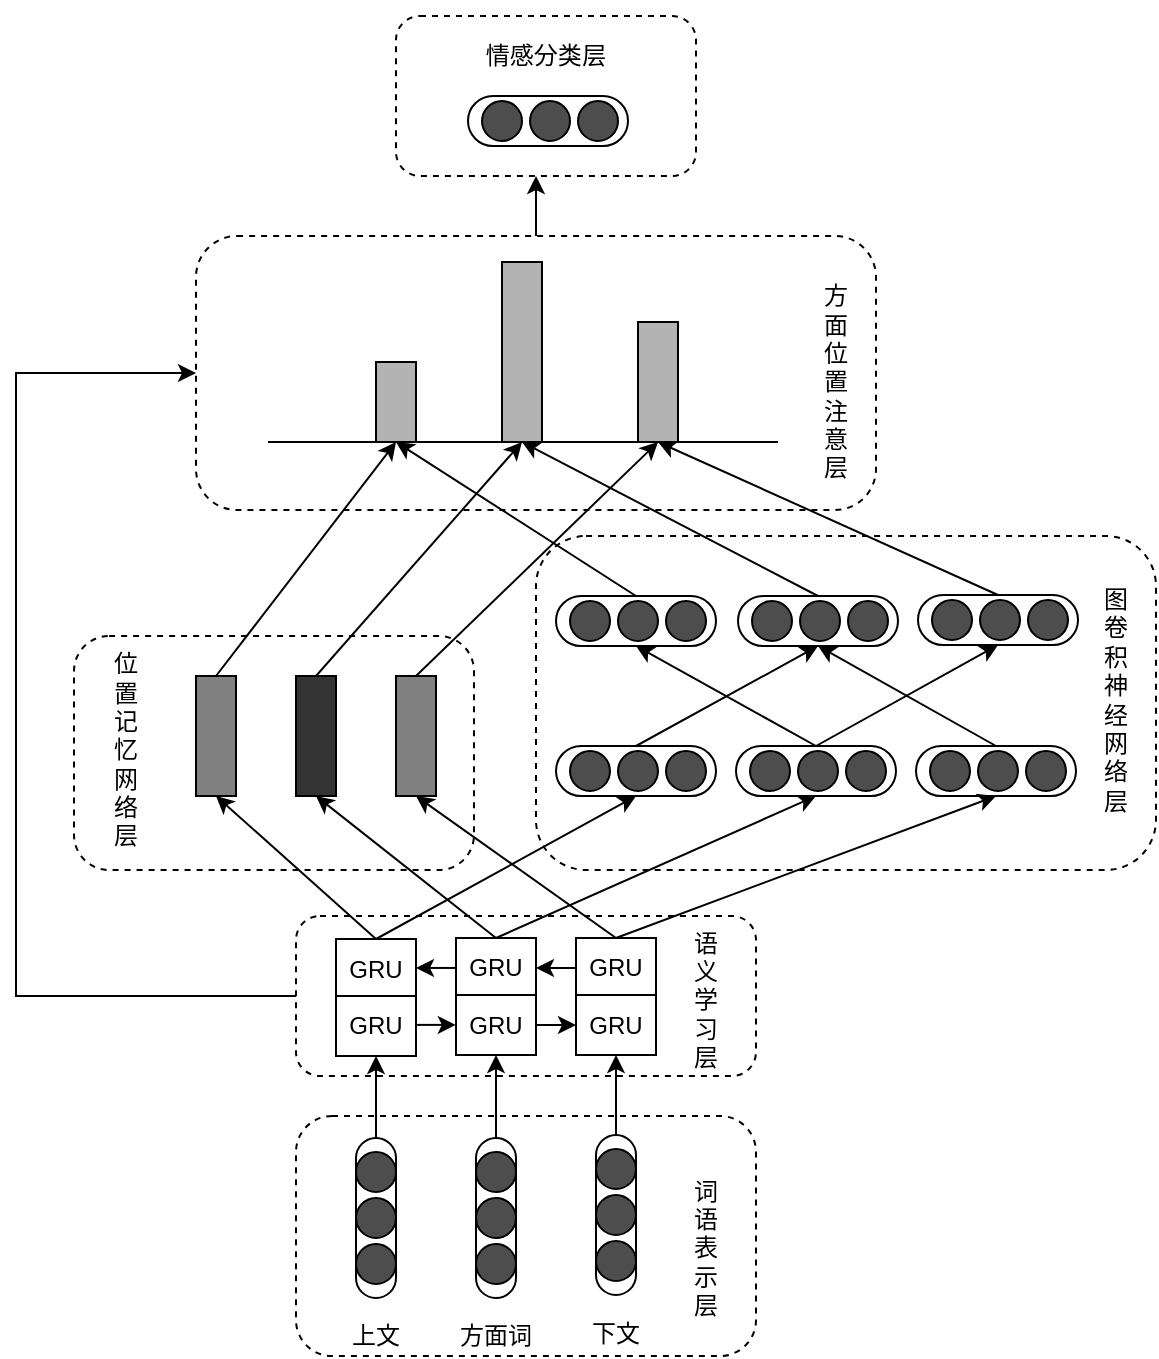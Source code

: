 <mxfile version="12.0.2" type="github" pages="1"><diagram id="tmXUNguIjeUi3-2M3EYm" name="Page-1"><mxGraphModel dx="491" dy="219" grid="1" gridSize="10" guides="1" tooltips="1" connect="1" arrows="1" fold="1" page="1" pageScale="1" pageWidth="827" pageHeight="1169" math="0" shadow="0"><root><mxCell id="0"/><mxCell id="1" parent="0"/><mxCell id="o_JJ_BRSxDDRQvjzPQoS-247" value="" style="rounded=1;whiteSpace=wrap;html=1;fillColor=#FFFFFF;dashed=1;" parent="1" vertex="1"><mxGeometry x="350" y="440" width="150" height="80" as="geometry"/></mxCell><mxCell id="o_JJ_BRSxDDRQvjzPQoS-55" value="" style="rounded=1;whiteSpace=wrap;html=1;fillColor=#FFFFFF;dashed=1;" parent="1" vertex="1"><mxGeometry x="300" y="990" width="230" height="120" as="geometry"/></mxCell><mxCell id="o_JJ_BRSxDDRQvjzPQoS-21" value="" style="group" parent="1" vertex="1" connectable="0" treatAsSingle="0"><mxGeometry x="320" y="1001" width="40" height="109" as="geometry"/></mxCell><mxCell id="o_JJ_BRSxDDRQvjzPQoS-10" value="" style="group" parent="o_JJ_BRSxDDRQvjzPQoS-21" vertex="1" connectable="0" treatAsSingle="0"><mxGeometry x="10" width="20" height="80" as="geometry"/></mxCell><mxCell id="o_JJ_BRSxDDRQvjzPQoS-2" value="" style="rounded=1;whiteSpace=wrap;html=1;arcSize=50;" parent="o_JJ_BRSxDDRQvjzPQoS-10" vertex="1"><mxGeometry width="20" height="80" as="geometry"/></mxCell><mxCell id="o_JJ_BRSxDDRQvjzPQoS-5" value="" style="ellipse;whiteSpace=wrap;html=1;aspect=fixed;fillColor=#4D4D4D;" parent="o_JJ_BRSxDDRQvjzPQoS-10" vertex="1"><mxGeometry y="30" width="20" height="20" as="geometry"/></mxCell><mxCell id="o_JJ_BRSxDDRQvjzPQoS-11" value="" style="group" parent="o_JJ_BRSxDDRQvjzPQoS-10" vertex="1" connectable="0" treatAsSingle="0"><mxGeometry y="7" width="20" height="66" as="geometry"/></mxCell><mxCell id="o_JJ_BRSxDDRQvjzPQoS-6" value="" style="ellipse;whiteSpace=wrap;html=1;aspect=fixed;fillColor=#4D4D4D;" parent="o_JJ_BRSxDDRQvjzPQoS-11" vertex="1"><mxGeometry y="46" width="20" height="20" as="geometry"/></mxCell><mxCell id="o_JJ_BRSxDDRQvjzPQoS-1" value="" style="ellipse;whiteSpace=wrap;html=1;aspect=fixed;fillColor=#4D4D4D;" parent="o_JJ_BRSxDDRQvjzPQoS-11" vertex="1"><mxGeometry width="20" height="20" as="geometry"/></mxCell><mxCell id="o_JJ_BRSxDDRQvjzPQoS-16" value="" style="group" parent="o_JJ_BRSxDDRQvjzPQoS-21" vertex="1" connectable="0" treatAsSingle="0"><mxGeometry y="89" width="40" height="20" as="geometry"/></mxCell><mxCell id="o_JJ_BRSxDDRQvjzPQoS-7" value="上文" style="text;html=1;strokeColor=none;fillColor=none;align=center;verticalAlign=middle;whiteSpace=wrap;rounded=0;" parent="o_JJ_BRSxDDRQvjzPQoS-16" vertex="1"><mxGeometry width="40" height="20" as="geometry"/></mxCell><mxCell id="o_JJ_BRSxDDRQvjzPQoS-25" value="" style="group" parent="1" vertex="1" connectable="0" treatAsSingle="0"><mxGeometry x="380" y="1001" width="40" height="109" as="geometry"/></mxCell><mxCell id="o_JJ_BRSxDDRQvjzPQoS-26" value="" style="group" parent="o_JJ_BRSxDDRQvjzPQoS-25" vertex="1" connectable="0" treatAsSingle="0"><mxGeometry x="10" width="20" height="80" as="geometry"/></mxCell><mxCell id="o_JJ_BRSxDDRQvjzPQoS-27" value="" style="rounded=1;whiteSpace=wrap;html=1;arcSize=50;" parent="o_JJ_BRSxDDRQvjzPQoS-26" vertex="1"><mxGeometry width="20" height="80" as="geometry"/></mxCell><mxCell id="o_JJ_BRSxDDRQvjzPQoS-28" value="" style="ellipse;whiteSpace=wrap;html=1;aspect=fixed;fillColor=#4D4D4D;" parent="o_JJ_BRSxDDRQvjzPQoS-26" vertex="1"><mxGeometry y="30" width="20" height="20" as="geometry"/></mxCell><mxCell id="o_JJ_BRSxDDRQvjzPQoS-29" value="" style="group" parent="o_JJ_BRSxDDRQvjzPQoS-26" vertex="1" connectable="0" treatAsSingle="0"><mxGeometry y="7" width="20" height="66" as="geometry"/></mxCell><mxCell id="o_JJ_BRSxDDRQvjzPQoS-30" value="" style="ellipse;whiteSpace=wrap;html=1;aspect=fixed;fillColor=#4D4D4D;" parent="o_JJ_BRSxDDRQvjzPQoS-29" vertex="1"><mxGeometry y="46" width="20" height="20" as="geometry"/></mxCell><mxCell id="o_JJ_BRSxDDRQvjzPQoS-31" value="" style="ellipse;whiteSpace=wrap;html=1;aspect=fixed;fillColor=#4D4D4D;" parent="o_JJ_BRSxDDRQvjzPQoS-29" vertex="1"><mxGeometry width="20" height="20" as="geometry"/></mxCell><mxCell id="o_JJ_BRSxDDRQvjzPQoS-32" value="" style="group" parent="o_JJ_BRSxDDRQvjzPQoS-25" vertex="1" connectable="0" treatAsSingle="0"><mxGeometry y="89" width="40" height="20" as="geometry"/></mxCell><mxCell id="o_JJ_BRSxDDRQvjzPQoS-33" value="方面词" style="text;html=1;strokeColor=none;fillColor=none;align=center;verticalAlign=middle;whiteSpace=wrap;rounded=0;" parent="o_JJ_BRSxDDRQvjzPQoS-32" vertex="1"><mxGeometry width="40" height="20" as="geometry"/></mxCell><mxCell id="o_JJ_BRSxDDRQvjzPQoS-46" value="" style="group" parent="1" vertex="1" connectable="0" treatAsSingle="0"><mxGeometry x="440" y="999.5" width="40" height="109" as="geometry"/></mxCell><mxCell id="o_JJ_BRSxDDRQvjzPQoS-47" value="" style="group" parent="o_JJ_BRSxDDRQvjzPQoS-46" vertex="1" connectable="0" treatAsSingle="0"><mxGeometry x="10" width="20" height="80" as="geometry"/></mxCell><mxCell id="o_JJ_BRSxDDRQvjzPQoS-48" value="" style="rounded=1;whiteSpace=wrap;html=1;arcSize=50;" parent="o_JJ_BRSxDDRQvjzPQoS-47" vertex="1"><mxGeometry width="20" height="80" as="geometry"/></mxCell><mxCell id="o_JJ_BRSxDDRQvjzPQoS-49" value="" style="ellipse;whiteSpace=wrap;html=1;aspect=fixed;fillColor=#4D4D4D;" parent="o_JJ_BRSxDDRQvjzPQoS-47" vertex="1"><mxGeometry y="30" width="20" height="20" as="geometry"/></mxCell><mxCell id="o_JJ_BRSxDDRQvjzPQoS-50" value="" style="group" parent="o_JJ_BRSxDDRQvjzPQoS-47" vertex="1" connectable="0" treatAsSingle="0"><mxGeometry y="7" width="20" height="66" as="geometry"/></mxCell><mxCell id="o_JJ_BRSxDDRQvjzPQoS-51" value="" style="ellipse;whiteSpace=wrap;html=1;aspect=fixed;fillColor=#4D4D4D;" parent="o_JJ_BRSxDDRQvjzPQoS-50" vertex="1"><mxGeometry y="46" width="20" height="20" as="geometry"/></mxCell><mxCell id="o_JJ_BRSxDDRQvjzPQoS-52" value="" style="ellipse;whiteSpace=wrap;html=1;aspect=fixed;fillColor=#4D4D4D;" parent="o_JJ_BRSxDDRQvjzPQoS-50" vertex="1"><mxGeometry width="20" height="20" as="geometry"/></mxCell><mxCell id="o_JJ_BRSxDDRQvjzPQoS-53" value="" style="group" parent="o_JJ_BRSxDDRQvjzPQoS-46" vertex="1" connectable="0" treatAsSingle="0"><mxGeometry y="89" width="40" height="20" as="geometry"/></mxCell><mxCell id="o_JJ_BRSxDDRQvjzPQoS-54" value="下文" style="text;html=1;strokeColor=none;fillColor=none;align=center;verticalAlign=middle;whiteSpace=wrap;rounded=0;" parent="o_JJ_BRSxDDRQvjzPQoS-53" vertex="1"><mxGeometry width="40" height="20" as="geometry"/></mxCell><mxCell id="o_JJ_BRSxDDRQvjzPQoS-250" style="edgeStyle=elbowEdgeStyle;rounded=0;orthogonalLoop=1;jettySize=auto;html=1;exitX=0;exitY=0.5;exitDx=0;exitDy=0;entryX=0;entryY=0.5;entryDx=0;entryDy=0;" parent="1" source="o_JJ_BRSxDDRQvjzPQoS-56" target="o_JJ_BRSxDDRQvjzPQoS-222" edge="1"><mxGeometry relative="1" as="geometry"><mxPoint x="140" y="500" as="targetPoint"/><Array as="points"><mxPoint x="160" y="710"/></Array></mxGeometry></mxCell><mxCell id="o_JJ_BRSxDDRQvjzPQoS-56" value="" style="rounded=1;whiteSpace=wrap;html=1;fillColor=#FFFFFF;dashed=1;" parent="1" vertex="1"><mxGeometry x="300" y="890" width="230" height="80" as="geometry"/></mxCell><mxCell id="o_JJ_BRSxDDRQvjzPQoS-61" value="" style="group" parent="1" vertex="1" connectable="0" treatAsSingle="0"><mxGeometry x="320" y="901.5" width="40" height="58.5" as="geometry"/></mxCell><mxCell id="o_JJ_BRSxDDRQvjzPQoS-59" value="GRU" style="rounded=0;whiteSpace=wrap;html=1;fillColor=#FFFFFF;" parent="o_JJ_BRSxDDRQvjzPQoS-61" vertex="1"><mxGeometry width="40" height="30" as="geometry"/></mxCell><mxCell id="o_JJ_BRSxDDRQvjzPQoS-60" value="GRU" style="rounded=0;whiteSpace=wrap;html=1;fillColor=#FFFFFF;" parent="o_JJ_BRSxDDRQvjzPQoS-61" vertex="1"><mxGeometry y="28.5" width="40" height="30" as="geometry"/></mxCell><mxCell id="o_JJ_BRSxDDRQvjzPQoS-64" value="" style="group" parent="1" vertex="1" connectable="0" treatAsSingle="0"><mxGeometry x="380" y="901" width="40" height="58.5" as="geometry"/></mxCell><mxCell id="o_JJ_BRSxDDRQvjzPQoS-65" value="GRU" style="rounded=0;whiteSpace=wrap;html=1;fillColor=#FFFFFF;" parent="o_JJ_BRSxDDRQvjzPQoS-64" vertex="1"><mxGeometry width="40" height="30" as="geometry"/></mxCell><mxCell id="o_JJ_BRSxDDRQvjzPQoS-66" value="GRU" style="rounded=0;whiteSpace=wrap;html=1;fillColor=#FFFFFF;" parent="o_JJ_BRSxDDRQvjzPQoS-64" vertex="1"><mxGeometry y="28.5" width="40" height="30" as="geometry"/></mxCell><mxCell id="o_JJ_BRSxDDRQvjzPQoS-67" value="" style="group" parent="1" vertex="1" connectable="0" treatAsSingle="0"><mxGeometry x="440" y="901" width="40" height="58.5" as="geometry"/></mxCell><mxCell id="o_JJ_BRSxDDRQvjzPQoS-68" value="GRU" style="rounded=0;whiteSpace=wrap;html=1;fillColor=#FFFFFF;" parent="o_JJ_BRSxDDRQvjzPQoS-67" vertex="1"><mxGeometry width="40" height="30" as="geometry"/></mxCell><mxCell id="o_JJ_BRSxDDRQvjzPQoS-69" value="GRU" style="rounded=0;whiteSpace=wrap;html=1;fillColor=#FFFFFF;" parent="o_JJ_BRSxDDRQvjzPQoS-67" vertex="1"><mxGeometry y="28.5" width="40" height="30" as="geometry"/></mxCell><mxCell id="o_JJ_BRSxDDRQvjzPQoS-73" style="edgeStyle=orthogonalEdgeStyle;rounded=0;orthogonalLoop=1;jettySize=auto;html=1;exitX=1;exitY=0.5;exitDx=0;exitDy=0;entryX=0;entryY=0.5;entryDx=0;entryDy=0;" parent="1" source="o_JJ_BRSxDDRQvjzPQoS-66" target="o_JJ_BRSxDDRQvjzPQoS-69" edge="1"><mxGeometry relative="1" as="geometry"/></mxCell><mxCell id="o_JJ_BRSxDDRQvjzPQoS-74" style="edgeStyle=orthogonalEdgeStyle;rounded=0;orthogonalLoop=1;jettySize=auto;html=1;exitX=0;exitY=0.5;exitDx=0;exitDy=0;entryX=1;entryY=0.5;entryDx=0;entryDy=0;" parent="1" source="o_JJ_BRSxDDRQvjzPQoS-68" target="o_JJ_BRSxDDRQvjzPQoS-65" edge="1"><mxGeometry relative="1" as="geometry"/></mxCell><mxCell id="o_JJ_BRSxDDRQvjzPQoS-82" style="edgeStyle=orthogonalEdgeStyle;rounded=0;orthogonalLoop=1;jettySize=auto;html=1;exitX=0;exitY=0.5;exitDx=0;exitDy=0;entryX=1;entryY=0.5;entryDx=0;entryDy=0;" parent="1" edge="1"><mxGeometry relative="1" as="geometry"><mxPoint x="380" y="915.977" as="sourcePoint"/><mxPoint x="360" y="915.977" as="targetPoint"/></mxGeometry></mxCell><mxCell id="o_JJ_BRSxDDRQvjzPQoS-85" style="edgeStyle=orthogonalEdgeStyle;rounded=0;orthogonalLoop=1;jettySize=auto;html=1;exitX=1;exitY=0.5;exitDx=0;exitDy=0;entryX=0;entryY=0.5;entryDx=0;entryDy=0;" parent="1" edge="1"><mxGeometry relative="1" as="geometry"><mxPoint x="359.889" y="944.444" as="sourcePoint"/><mxPoint x="379.889" y="944.444" as="targetPoint"/></mxGeometry></mxCell><mxCell id="o_JJ_BRSxDDRQvjzPQoS-87" style="edgeStyle=orthogonalEdgeStyle;rounded=0;orthogonalLoop=1;jettySize=auto;html=1;exitX=0.5;exitY=0;exitDx=0;exitDy=0;entryX=0.5;entryY=1;entryDx=0;entryDy=0;" parent="1" source="o_JJ_BRSxDDRQvjzPQoS-2" target="o_JJ_BRSxDDRQvjzPQoS-60" edge="1"><mxGeometry relative="1" as="geometry"/></mxCell><mxCell id="o_JJ_BRSxDDRQvjzPQoS-88" style="edgeStyle=orthogonalEdgeStyle;rounded=0;orthogonalLoop=1;jettySize=auto;html=1;exitX=0.5;exitY=0;exitDx=0;exitDy=0;entryX=0.5;entryY=1;entryDx=0;entryDy=0;" parent="1" source="o_JJ_BRSxDDRQvjzPQoS-27" target="o_JJ_BRSxDDRQvjzPQoS-66" edge="1"><mxGeometry relative="1" as="geometry"/></mxCell><mxCell id="o_JJ_BRSxDDRQvjzPQoS-89" style="edgeStyle=orthogonalEdgeStyle;rounded=0;orthogonalLoop=1;jettySize=auto;html=1;exitX=0.5;exitY=0;exitDx=0;exitDy=0;entryX=0.5;entryY=1;entryDx=0;entryDy=0;" parent="1" source="o_JJ_BRSxDDRQvjzPQoS-48" target="o_JJ_BRSxDDRQvjzPQoS-69" edge="1"><mxGeometry relative="1" as="geometry"/></mxCell><mxCell id="o_JJ_BRSxDDRQvjzPQoS-91" value="" style="rounded=1;whiteSpace=wrap;html=1;fillColor=#FFFFFF;dashed=1;" parent="1" vertex="1"><mxGeometry x="189" y="750" width="200" height="117" as="geometry"/></mxCell><mxCell id="o_JJ_BRSxDDRQvjzPQoS-92" value="" style="rounded=0;whiteSpace=wrap;html=1;fillColor=#333333;" parent="1" vertex="1"><mxGeometry x="300" y="770" width="20" height="60" as="geometry"/></mxCell><mxCell id="o_JJ_BRSxDDRQvjzPQoS-93" value="" style="rounded=0;whiteSpace=wrap;html=1;fillColor=#808080;" parent="1" vertex="1"><mxGeometry x="250" y="770" width="20" height="60" as="geometry"/></mxCell><mxCell id="o_JJ_BRSxDDRQvjzPQoS-94" value="" style="rounded=0;whiteSpace=wrap;html=1;fillColor=#808080;" parent="1" vertex="1"><mxGeometry x="350" y="770" width="20" height="60" as="geometry"/></mxCell><mxCell id="o_JJ_BRSxDDRQvjzPQoS-95" style="rounded=0;orthogonalLoop=1;jettySize=auto;html=1;exitX=0.5;exitY=0;exitDx=0;exitDy=0;entryX=0.5;entryY=1;entryDx=0;entryDy=0;" parent="1" source="o_JJ_BRSxDDRQvjzPQoS-59" target="o_JJ_BRSxDDRQvjzPQoS-93" edge="1"><mxGeometry relative="1" as="geometry"/></mxCell><mxCell id="o_JJ_BRSxDDRQvjzPQoS-96" style="edgeStyle=none;rounded=0;orthogonalLoop=1;jettySize=auto;html=1;exitX=0.5;exitY=0;exitDx=0;exitDy=0;entryX=0.5;entryY=1;entryDx=0;entryDy=0;" parent="1" source="o_JJ_BRSxDDRQvjzPQoS-65" target="o_JJ_BRSxDDRQvjzPQoS-92" edge="1"><mxGeometry relative="1" as="geometry"/></mxCell><mxCell id="o_JJ_BRSxDDRQvjzPQoS-97" style="edgeStyle=none;rounded=0;orthogonalLoop=1;jettySize=auto;html=1;exitX=0.5;exitY=0;exitDx=0;exitDy=0;entryX=0.5;entryY=1;entryDx=0;entryDy=0;" parent="1" source="o_JJ_BRSxDDRQvjzPQoS-68" target="o_JJ_BRSxDDRQvjzPQoS-94" edge="1"><mxGeometry relative="1" as="geometry"/></mxCell><mxCell id="o_JJ_BRSxDDRQvjzPQoS-98" value="" style="rounded=1;whiteSpace=wrap;html=1;fillColor=#FFFFFF;dashed=1;" parent="1" vertex="1"><mxGeometry x="420" y="700" width="310" height="167" as="geometry"/></mxCell><mxCell id="o_JJ_BRSxDDRQvjzPQoS-154" value="" style="group" parent="1" vertex="1" connectable="0" treatAsSingle="0"><mxGeometry x="430" y="805" width="80" height="25" as="geometry"/></mxCell><mxCell id="o_JJ_BRSxDDRQvjzPQoS-155" value="" style="rounded=1;whiteSpace=wrap;html=1;arcSize=50;" parent="o_JJ_BRSxDDRQvjzPQoS-154" vertex="1"><mxGeometry width="80" height="25" as="geometry"/></mxCell><mxCell id="o_JJ_BRSxDDRQvjzPQoS-156" value="" style="ellipse;whiteSpace=wrap;html=1;aspect=fixed;fillColor=#4D4D4D;" parent="o_JJ_BRSxDDRQvjzPQoS-154" vertex="1"><mxGeometry x="7" y="2.5" width="20" height="20" as="geometry"/></mxCell><mxCell id="o_JJ_BRSxDDRQvjzPQoS-157" value="" style="ellipse;whiteSpace=wrap;html=1;aspect=fixed;fillColor=#4D4D4D;" parent="o_JJ_BRSxDDRQvjzPQoS-154" vertex="1"><mxGeometry x="31" y="2.5" width="20" height="20" as="geometry"/></mxCell><mxCell id="o_JJ_BRSxDDRQvjzPQoS-158" value="" style="ellipse;whiteSpace=wrap;html=1;aspect=fixed;fillColor=#4D4D4D;" parent="o_JJ_BRSxDDRQvjzPQoS-154" vertex="1"><mxGeometry x="55" y="2.5" width="20" height="20" as="geometry"/></mxCell><mxCell id="o_JJ_BRSxDDRQvjzPQoS-164" value="" style="group" parent="1" vertex="1" connectable="0" treatAsSingle="0"><mxGeometry x="520" y="805" width="80" height="25" as="geometry"/></mxCell><mxCell id="o_JJ_BRSxDDRQvjzPQoS-165" value="" style="rounded=1;whiteSpace=wrap;html=1;arcSize=50;" parent="o_JJ_BRSxDDRQvjzPQoS-164" vertex="1"><mxGeometry width="80" height="25" as="geometry"/></mxCell><mxCell id="o_JJ_BRSxDDRQvjzPQoS-166" value="" style="ellipse;whiteSpace=wrap;html=1;aspect=fixed;fillColor=#4D4D4D;" parent="o_JJ_BRSxDDRQvjzPQoS-164" vertex="1"><mxGeometry x="7" y="2.5" width="20" height="20" as="geometry"/></mxCell><mxCell id="o_JJ_BRSxDDRQvjzPQoS-167" value="" style="ellipse;whiteSpace=wrap;html=1;aspect=fixed;fillColor=#4D4D4D;" parent="o_JJ_BRSxDDRQvjzPQoS-164" vertex="1"><mxGeometry x="31" y="2.5" width="20" height="20" as="geometry"/></mxCell><mxCell id="o_JJ_BRSxDDRQvjzPQoS-168" value="" style="ellipse;whiteSpace=wrap;html=1;aspect=fixed;fillColor=#4D4D4D;" parent="o_JJ_BRSxDDRQvjzPQoS-164" vertex="1"><mxGeometry x="55" y="2.5" width="20" height="20" as="geometry"/></mxCell><mxCell id="o_JJ_BRSxDDRQvjzPQoS-169" value="" style="group" parent="1" vertex="1" connectable="0" treatAsSingle="0"><mxGeometry x="610" y="805" width="80" height="25" as="geometry"/></mxCell><mxCell id="o_JJ_BRSxDDRQvjzPQoS-170" value="" style="rounded=1;whiteSpace=wrap;html=1;arcSize=50;" parent="o_JJ_BRSxDDRQvjzPQoS-169" vertex="1"><mxGeometry width="80" height="25" as="geometry"/></mxCell><mxCell id="o_JJ_BRSxDDRQvjzPQoS-171" value="" style="ellipse;whiteSpace=wrap;html=1;aspect=fixed;fillColor=#4D4D4D;" parent="o_JJ_BRSxDDRQvjzPQoS-169" vertex="1"><mxGeometry x="7" y="2.5" width="20" height="20" as="geometry"/></mxCell><mxCell id="o_JJ_BRSxDDRQvjzPQoS-172" value="" style="ellipse;whiteSpace=wrap;html=1;aspect=fixed;fillColor=#4D4D4D;" parent="o_JJ_BRSxDDRQvjzPQoS-169" vertex="1"><mxGeometry x="31" y="2.5" width="20" height="20" as="geometry"/></mxCell><mxCell id="o_JJ_BRSxDDRQvjzPQoS-173" value="" style="ellipse;whiteSpace=wrap;html=1;aspect=fixed;fillColor=#4D4D4D;" parent="o_JJ_BRSxDDRQvjzPQoS-169" vertex="1"><mxGeometry x="55" y="2.5" width="20" height="20" as="geometry"/></mxCell><mxCell id="o_JJ_BRSxDDRQvjzPQoS-177" value="" style="group" parent="1" vertex="1" connectable="0" treatAsSingle="0"><mxGeometry x="386" y="480" width="80" height="25" as="geometry"/></mxCell><mxCell id="o_JJ_BRSxDDRQvjzPQoS-153" value="" style="group" parent="o_JJ_BRSxDDRQvjzPQoS-177" vertex="1" connectable="0" treatAsSingle="0"><mxGeometry width="80" height="25" as="geometry"/></mxCell><mxCell id="o_JJ_BRSxDDRQvjzPQoS-143" value="" style="rounded=1;whiteSpace=wrap;html=1;arcSize=50;" parent="o_JJ_BRSxDDRQvjzPQoS-153" vertex="1"><mxGeometry width="80" height="25" as="geometry"/></mxCell><mxCell id="o_JJ_BRSxDDRQvjzPQoS-147" value="" style="ellipse;whiteSpace=wrap;html=1;aspect=fixed;fillColor=#4D4D4D;" parent="o_JJ_BRSxDDRQvjzPQoS-153" vertex="1"><mxGeometry x="7" y="2.5" width="20" height="20" as="geometry"/></mxCell><mxCell id="o_JJ_BRSxDDRQvjzPQoS-151" value="" style="ellipse;whiteSpace=wrap;html=1;aspect=fixed;fillColor=#4D4D4D;" parent="o_JJ_BRSxDDRQvjzPQoS-153" vertex="1"><mxGeometry x="31" y="2.5" width="20" height="20" as="geometry"/></mxCell><mxCell id="o_JJ_BRSxDDRQvjzPQoS-152" value="" style="ellipse;whiteSpace=wrap;html=1;aspect=fixed;fillColor=#4D4D4D;" parent="o_JJ_BRSxDDRQvjzPQoS-153" vertex="1"><mxGeometry x="55" y="2.5" width="20" height="20" as="geometry"/></mxCell><mxCell id="o_JJ_BRSxDDRQvjzPQoS-178" value="" style="group" parent="1" vertex="1" connectable="0" treatAsSingle="0"><mxGeometry x="430" y="730" width="80" height="25" as="geometry"/></mxCell><mxCell id="o_JJ_BRSxDDRQvjzPQoS-179" value="" style="group" parent="o_JJ_BRSxDDRQvjzPQoS-178" vertex="1" connectable="0" treatAsSingle="0"><mxGeometry width="80" height="25" as="geometry"/></mxCell><mxCell id="o_JJ_BRSxDDRQvjzPQoS-180" value="" style="rounded=1;whiteSpace=wrap;html=1;arcSize=50;" parent="o_JJ_BRSxDDRQvjzPQoS-179" vertex="1"><mxGeometry width="80" height="25" as="geometry"/></mxCell><mxCell id="o_JJ_BRSxDDRQvjzPQoS-181" value="" style="ellipse;whiteSpace=wrap;html=1;aspect=fixed;fillColor=#4D4D4D;" parent="o_JJ_BRSxDDRQvjzPQoS-179" vertex="1"><mxGeometry x="7" y="2.5" width="20" height="20" as="geometry"/></mxCell><mxCell id="o_JJ_BRSxDDRQvjzPQoS-182" value="" style="ellipse;whiteSpace=wrap;html=1;aspect=fixed;fillColor=#4D4D4D;" parent="o_JJ_BRSxDDRQvjzPQoS-179" vertex="1"><mxGeometry x="31" y="2.5" width="20" height="20" as="geometry"/></mxCell><mxCell id="o_JJ_BRSxDDRQvjzPQoS-183" value="" style="ellipse;whiteSpace=wrap;html=1;aspect=fixed;fillColor=#4D4D4D;" parent="o_JJ_BRSxDDRQvjzPQoS-179" vertex="1"><mxGeometry x="55" y="2.5" width="20" height="20" as="geometry"/></mxCell><mxCell id="o_JJ_BRSxDDRQvjzPQoS-191" value="" style="group" parent="1" vertex="1" connectable="0" treatAsSingle="0"><mxGeometry x="521" y="730" width="80" height="25" as="geometry"/></mxCell><mxCell id="o_JJ_BRSxDDRQvjzPQoS-192" value="" style="group" parent="o_JJ_BRSxDDRQvjzPQoS-191" vertex="1" connectable="0" treatAsSingle="0"><mxGeometry width="80" height="25" as="geometry"/></mxCell><mxCell id="o_JJ_BRSxDDRQvjzPQoS-193" value="" style="rounded=1;whiteSpace=wrap;html=1;arcSize=50;" parent="o_JJ_BRSxDDRQvjzPQoS-192" vertex="1"><mxGeometry width="80" height="25" as="geometry"/></mxCell><mxCell id="o_JJ_BRSxDDRQvjzPQoS-194" value="" style="ellipse;whiteSpace=wrap;html=1;aspect=fixed;fillColor=#4D4D4D;" parent="o_JJ_BRSxDDRQvjzPQoS-192" vertex="1"><mxGeometry x="7" y="2.5" width="20" height="20" as="geometry"/></mxCell><mxCell id="o_JJ_BRSxDDRQvjzPQoS-195" value="" style="ellipse;whiteSpace=wrap;html=1;aspect=fixed;fillColor=#4D4D4D;" parent="o_JJ_BRSxDDRQvjzPQoS-192" vertex="1"><mxGeometry x="31" y="2.5" width="20" height="20" as="geometry"/></mxCell><mxCell id="o_JJ_BRSxDDRQvjzPQoS-196" value="" style="ellipse;whiteSpace=wrap;html=1;aspect=fixed;fillColor=#4D4D4D;" parent="o_JJ_BRSxDDRQvjzPQoS-192" vertex="1"><mxGeometry x="55" y="2.5" width="20" height="20" as="geometry"/></mxCell><mxCell id="o_JJ_BRSxDDRQvjzPQoS-197" value="" style="group" parent="1" vertex="1" connectable="0" treatAsSingle="0"><mxGeometry x="611" y="729.5" width="80" height="25" as="geometry"/></mxCell><mxCell id="o_JJ_BRSxDDRQvjzPQoS-198" value="" style="group" parent="o_JJ_BRSxDDRQvjzPQoS-197" vertex="1" connectable="0" treatAsSingle="0"><mxGeometry width="80" height="25" as="geometry"/></mxCell><mxCell id="o_JJ_BRSxDDRQvjzPQoS-199" value="" style="rounded=1;whiteSpace=wrap;html=1;arcSize=50;" parent="o_JJ_BRSxDDRQvjzPQoS-198" vertex="1"><mxGeometry width="80" height="25" as="geometry"/></mxCell><mxCell id="o_JJ_BRSxDDRQvjzPQoS-200" value="" style="ellipse;whiteSpace=wrap;html=1;aspect=fixed;fillColor=#4D4D4D;" parent="o_JJ_BRSxDDRQvjzPQoS-198" vertex="1"><mxGeometry x="7" y="2.5" width="20" height="20" as="geometry"/></mxCell><mxCell id="o_JJ_BRSxDDRQvjzPQoS-201" value="" style="ellipse;whiteSpace=wrap;html=1;aspect=fixed;fillColor=#4D4D4D;" parent="o_JJ_BRSxDDRQvjzPQoS-198" vertex="1"><mxGeometry x="31" y="2.5" width="20" height="20" as="geometry"/></mxCell><mxCell id="o_JJ_BRSxDDRQvjzPQoS-202" value="" style="ellipse;whiteSpace=wrap;html=1;aspect=fixed;fillColor=#4D4D4D;" parent="o_JJ_BRSxDDRQvjzPQoS-198" vertex="1"><mxGeometry x="55" y="2.5" width="20" height="20" as="geometry"/></mxCell><mxCell id="o_JJ_BRSxDDRQvjzPQoS-203" style="edgeStyle=none;rounded=0;orthogonalLoop=1;jettySize=auto;html=1;exitX=0.5;exitY=0;exitDx=0;exitDy=0;entryX=0.5;entryY=1;entryDx=0;entryDy=0;" parent="1" source="o_JJ_BRSxDDRQvjzPQoS-59" target="o_JJ_BRSxDDRQvjzPQoS-155" edge="1"><mxGeometry relative="1" as="geometry"/></mxCell><mxCell id="o_JJ_BRSxDDRQvjzPQoS-204" style="edgeStyle=none;rounded=0;orthogonalLoop=1;jettySize=auto;html=1;exitX=0.5;exitY=0;exitDx=0;exitDy=0;entryX=0.5;entryY=1;entryDx=0;entryDy=0;" parent="1" source="o_JJ_BRSxDDRQvjzPQoS-65" target="o_JJ_BRSxDDRQvjzPQoS-165" edge="1"><mxGeometry relative="1" as="geometry"/></mxCell><mxCell id="o_JJ_BRSxDDRQvjzPQoS-206" style="edgeStyle=none;rounded=0;orthogonalLoop=1;jettySize=auto;html=1;exitX=0.5;exitY=0;exitDx=0;exitDy=0;entryX=0.5;entryY=1;entryDx=0;entryDy=0;" parent="1" source="o_JJ_BRSxDDRQvjzPQoS-68" target="o_JJ_BRSxDDRQvjzPQoS-170" edge="1"><mxGeometry relative="1" as="geometry"/></mxCell><mxCell id="o_JJ_BRSxDDRQvjzPQoS-211" style="edgeStyle=none;rounded=0;orthogonalLoop=1;jettySize=auto;html=1;exitX=0.5;exitY=0;exitDx=0;exitDy=0;entryX=0.5;entryY=1;entryDx=0;entryDy=0;" parent="1" source="o_JJ_BRSxDDRQvjzPQoS-165" target="o_JJ_BRSxDDRQvjzPQoS-180" edge="1"><mxGeometry relative="1" as="geometry"/></mxCell><mxCell id="o_JJ_BRSxDDRQvjzPQoS-214" style="edgeStyle=none;rounded=0;orthogonalLoop=1;jettySize=auto;html=1;exitX=0.5;exitY=0;exitDx=0;exitDy=0;entryX=0.5;entryY=1;entryDx=0;entryDy=0;" parent="1" source="o_JJ_BRSxDDRQvjzPQoS-170" target="o_JJ_BRSxDDRQvjzPQoS-193" edge="1"><mxGeometry relative="1" as="geometry"/></mxCell><mxCell id="o_JJ_BRSxDDRQvjzPQoS-216" style="edgeStyle=none;rounded=0;orthogonalLoop=1;jettySize=auto;html=1;exitX=0.5;exitY=0;exitDx=0;exitDy=0;" parent="1" source="o_JJ_BRSxDDRQvjzPQoS-98" target="o_JJ_BRSxDDRQvjzPQoS-98" edge="1"><mxGeometry relative="1" as="geometry"/></mxCell><mxCell id="o_JJ_BRSxDDRQvjzPQoS-217" value="&lt;font style=&quot;font-size: 12px&quot;&gt;情感分&lt;span style=&quot;line-height: 105% ; letter-spacing: 0.2pt&quot;&gt;类&lt;/span&gt;&lt;/font&gt;层" style="text;html=1;strokeColor=none;fillColor=none;align=center;verticalAlign=middle;whiteSpace=wrap;rounded=0;" parent="1" vertex="1"><mxGeometry x="390" y="450" width="70" height="20" as="geometry"/></mxCell><mxCell id="o_JJ_BRSxDDRQvjzPQoS-218" value="词语表示层" style="text;html=1;strokeColor=none;fillColor=none;align=center;verticalAlign=middle;whiteSpace=wrap;rounded=0;" parent="1" vertex="1"><mxGeometry x="500" y="1015.5" width="10" height="80" as="geometry"/></mxCell><mxCell id="o_JJ_BRSxDDRQvjzPQoS-219" value="语义学习层" style="text;html=1;strokeColor=none;fillColor=none;align=center;verticalAlign=middle;whiteSpace=wrap;rounded=0;" parent="1" vertex="1"><mxGeometry x="500" y="892" width="10" height="80" as="geometry"/></mxCell><mxCell id="o_JJ_BRSxDDRQvjzPQoS-220" value="位置记忆网络层" style="text;html=1;strokeColor=none;fillColor=none;align=center;verticalAlign=middle;whiteSpace=wrap;rounded=0;" parent="1" vertex="1"><mxGeometry x="210" y="767" width="10" height="80" as="geometry"/></mxCell><mxCell id="o_JJ_BRSxDDRQvjzPQoS-221" value="图卷积神经网络层" style="text;html=1;strokeColor=none;fillColor=none;align=center;verticalAlign=middle;whiteSpace=wrap;rounded=0;" parent="1" vertex="1"><mxGeometry x="705" y="742" width="10" height="80" as="geometry"/></mxCell><mxCell id="o_JJ_BRSxDDRQvjzPQoS-253" style="edgeStyle=elbowEdgeStyle;rounded=0;orthogonalLoop=1;jettySize=auto;html=1;exitX=0.5;exitY=0;exitDx=0;exitDy=0;" parent="1" source="o_JJ_BRSxDDRQvjzPQoS-222" target="o_JJ_BRSxDDRQvjzPQoS-247" edge="1"><mxGeometry relative="1" as="geometry"/></mxCell><mxCell id="o_JJ_BRSxDDRQvjzPQoS-222" value="" style="rounded=1;whiteSpace=wrap;html=1;fillColor=#FFFFFF;dashed=1;" parent="1" vertex="1"><mxGeometry x="250" y="550" width="340" height="137" as="geometry"/></mxCell><mxCell id="o_JJ_BRSxDDRQvjzPQoS-235" value="方面位置注意层" style="text;html=1;strokeColor=none;fillColor=none;align=center;verticalAlign=middle;whiteSpace=wrap;rounded=0;" parent="1" vertex="1"><mxGeometry x="565" y="583" width="10" height="80" as="geometry"/></mxCell><mxCell id="o_JJ_BRSxDDRQvjzPQoS-236" value="" style="group" parent="1" vertex="1" connectable="0" treatAsSingle="0"><mxGeometry x="286" y="563" width="255" height="90" as="geometry"/></mxCell><mxCell id="o_JJ_BRSxDDRQvjzPQoS-223" value="" style="endArrow=none;html=1;" parent="o_JJ_BRSxDDRQvjzPQoS-236" edge="1"><mxGeometry width="50" height="50" relative="1" as="geometry"><mxPoint y="90" as="sourcePoint"/><mxPoint x="255" y="90" as="targetPoint"/></mxGeometry></mxCell><mxCell id="o_JJ_BRSxDDRQvjzPQoS-224" value="" style="rounded=0;whiteSpace=wrap;html=1;fillColor=#B3B3B3;" parent="o_JJ_BRSxDDRQvjzPQoS-236" vertex="1"><mxGeometry x="117" width="20" height="90" as="geometry"/></mxCell><mxCell id="o_JJ_BRSxDDRQvjzPQoS-227" value="" style="rounded=0;whiteSpace=wrap;html=1;fillColor=#B3B3B3;" parent="o_JJ_BRSxDDRQvjzPQoS-236" vertex="1"><mxGeometry x="54" y="50" width="20" height="40" as="geometry"/></mxCell><mxCell id="o_JJ_BRSxDDRQvjzPQoS-228" value="" style="rounded=0;whiteSpace=wrap;html=1;fillColor=#B3B3B3;" parent="o_JJ_BRSxDDRQvjzPQoS-236" vertex="1"><mxGeometry x="185" y="30" width="20" height="60" as="geometry"/></mxCell><mxCell id="o_JJ_BRSxDDRQvjzPQoS-237" style="edgeStyle=none;rounded=0;orthogonalLoop=1;jettySize=auto;html=1;exitX=1;exitY=0.5;exitDx=0;exitDy=0;" parent="o_JJ_BRSxDDRQvjzPQoS-236" source="o_JJ_BRSxDDRQvjzPQoS-224" target="o_JJ_BRSxDDRQvjzPQoS-224" edge="1"><mxGeometry relative="1" as="geometry"/></mxCell><mxCell id="o_JJ_BRSxDDRQvjzPQoS-241" style="edgeStyle=none;rounded=0;orthogonalLoop=1;jettySize=auto;html=1;exitX=0.5;exitY=0;exitDx=0;exitDy=0;entryX=0.5;entryY=1;entryDx=0;entryDy=0;" parent="1" source="o_JJ_BRSxDDRQvjzPQoS-93" target="o_JJ_BRSxDDRQvjzPQoS-227" edge="1"><mxGeometry relative="1" as="geometry"/></mxCell><mxCell id="o_JJ_BRSxDDRQvjzPQoS-242" style="edgeStyle=none;rounded=0;orthogonalLoop=1;jettySize=auto;html=1;exitX=0.5;exitY=0;exitDx=0;exitDy=0;entryX=0.5;entryY=1;entryDx=0;entryDy=0;" parent="1" source="o_JJ_BRSxDDRQvjzPQoS-92" target="o_JJ_BRSxDDRQvjzPQoS-224" edge="1"><mxGeometry relative="1" as="geometry"/></mxCell><mxCell id="o_JJ_BRSxDDRQvjzPQoS-243" style="edgeStyle=none;rounded=0;orthogonalLoop=1;jettySize=auto;html=1;exitX=0.5;exitY=0;exitDx=0;exitDy=0;entryX=0.5;entryY=1;entryDx=0;entryDy=0;" parent="1" source="o_JJ_BRSxDDRQvjzPQoS-94" target="o_JJ_BRSxDDRQvjzPQoS-228" edge="1"><mxGeometry relative="1" as="geometry"/></mxCell><mxCell id="o_JJ_BRSxDDRQvjzPQoS-246" style="edgeStyle=none;rounded=0;orthogonalLoop=1;jettySize=auto;html=1;exitX=0.5;exitY=0;exitDx=0;exitDy=0;entryX=0.5;entryY=1;entryDx=0;entryDy=0;" parent="1" source="o_JJ_BRSxDDRQvjzPQoS-199" target="o_JJ_BRSxDDRQvjzPQoS-228" edge="1"><mxGeometry relative="1" as="geometry"/></mxCell><mxCell id="o_JJ_BRSxDDRQvjzPQoS-249" style="edgeStyle=none;rounded=0;orthogonalLoop=1;jettySize=auto;html=1;exitX=0.5;exitY=0;exitDx=0;exitDy=0;" parent="1" source="o_JJ_BRSxDDRQvjzPQoS-247" target="o_JJ_BRSxDDRQvjzPQoS-247" edge="1"><mxGeometry relative="1" as="geometry"/></mxCell><mxCell id="heiEIQYuzB82KnTHc89M-1" style="rounded=0;orthogonalLoop=1;jettySize=auto;html=1;exitX=0.5;exitY=0;exitDx=0;exitDy=0;entryX=0.5;entryY=1;entryDx=0;entryDy=0;" parent="1" source="o_JJ_BRSxDDRQvjzPQoS-180" target="o_JJ_BRSxDDRQvjzPQoS-227" edge="1"><mxGeometry relative="1" as="geometry"/></mxCell><mxCell id="heiEIQYuzB82KnTHc89M-2" style="edgeStyle=none;rounded=0;orthogonalLoop=1;jettySize=auto;html=1;exitX=0.5;exitY=0;exitDx=0;exitDy=0;entryX=0.5;entryY=1;entryDx=0;entryDy=0;" parent="1" source="o_JJ_BRSxDDRQvjzPQoS-193" target="o_JJ_BRSxDDRQvjzPQoS-224" edge="1"><mxGeometry relative="1" as="geometry"/></mxCell><mxCell id="BUBp8mggRZ7zVOl_YKbL-1" style="rounded=0;orthogonalLoop=1;jettySize=auto;html=1;exitX=0.5;exitY=0;exitDx=0;exitDy=0;entryX=0.5;entryY=1;entryDx=0;entryDy=0;" edge="1" parent="1" source="o_JJ_BRSxDDRQvjzPQoS-155" target="o_JJ_BRSxDDRQvjzPQoS-193"><mxGeometry relative="1" as="geometry"/></mxCell><mxCell id="BUBp8mggRZ7zVOl_YKbL-2" style="edgeStyle=none;rounded=0;orthogonalLoop=1;jettySize=auto;html=1;exitX=0.5;exitY=0;exitDx=0;exitDy=0;entryX=0.5;entryY=1;entryDx=0;entryDy=0;" edge="1" parent="1" source="o_JJ_BRSxDDRQvjzPQoS-165" target="o_JJ_BRSxDDRQvjzPQoS-199"><mxGeometry relative="1" as="geometry"/></mxCell></root></mxGraphModel></diagram></mxfile>